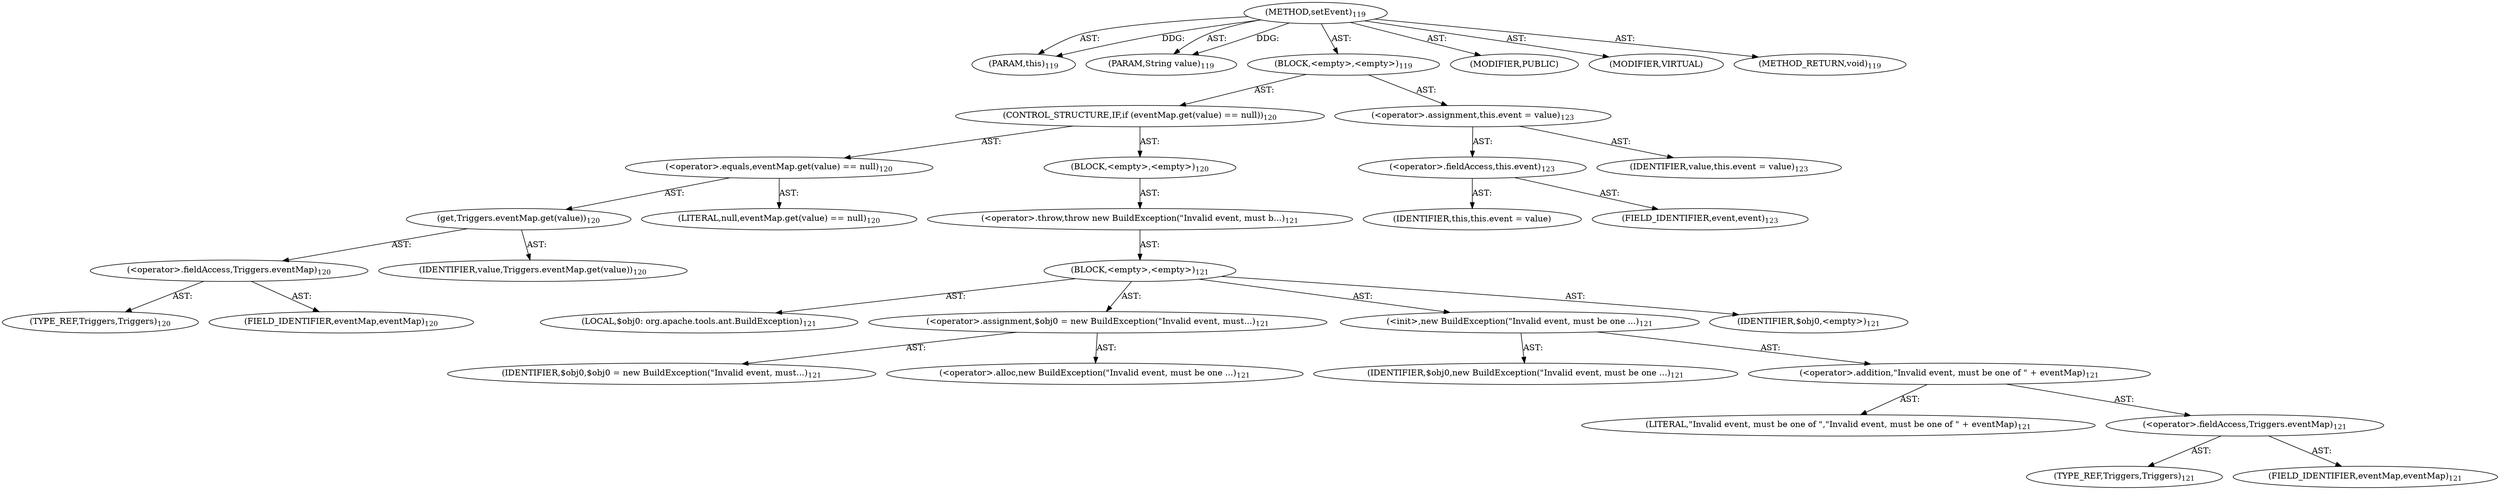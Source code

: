 digraph "setEvent" {  
"111669149700" [label = <(METHOD,setEvent)<SUB>119</SUB>> ]
"115964116998" [label = <(PARAM,this)<SUB>119</SUB>> ]
"115964116999" [label = <(PARAM,String value)<SUB>119</SUB>> ]
"25769803782" [label = <(BLOCK,&lt;empty&gt;,&lt;empty&gt;)<SUB>119</SUB>> ]
"47244640258" [label = <(CONTROL_STRUCTURE,IF,if (eventMap.get(value) == null))<SUB>120</SUB>> ]
"30064771098" [label = <(&lt;operator&gt;.equals,eventMap.get(value) == null)<SUB>120</SUB>> ]
"30064771099" [label = <(get,Triggers.eventMap.get(value))<SUB>120</SUB>> ]
"30064771100" [label = <(&lt;operator&gt;.fieldAccess,Triggers.eventMap)<SUB>120</SUB>> ]
"180388626432" [label = <(TYPE_REF,Triggers,Triggers)<SUB>120</SUB>> ]
"55834574854" [label = <(FIELD_IDENTIFIER,eventMap,eventMap)<SUB>120</SUB>> ]
"68719476757" [label = <(IDENTIFIER,value,Triggers.eventMap.get(value))<SUB>120</SUB>> ]
"90194313219" [label = <(LITERAL,null,eventMap.get(value) == null)<SUB>120</SUB>> ]
"25769803783" [label = <(BLOCK,&lt;empty&gt;,&lt;empty&gt;)<SUB>120</SUB>> ]
"30064771101" [label = <(&lt;operator&gt;.throw,throw new BuildException(&quot;Invalid event, must b...)<SUB>121</SUB>> ]
"25769803784" [label = <(BLOCK,&lt;empty&gt;,&lt;empty&gt;)<SUB>121</SUB>> ]
"94489280515" [label = <(LOCAL,$obj0: org.apache.tools.ant.BuildException)<SUB>121</SUB>> ]
"30064771102" [label = <(&lt;operator&gt;.assignment,$obj0 = new BuildException(&quot;Invalid event, must...)<SUB>121</SUB>> ]
"68719476758" [label = <(IDENTIFIER,$obj0,$obj0 = new BuildException(&quot;Invalid event, must...)<SUB>121</SUB>> ]
"30064771103" [label = <(&lt;operator&gt;.alloc,new BuildException(&quot;Invalid event, must be one ...)<SUB>121</SUB>> ]
"30064771104" [label = <(&lt;init&gt;,new BuildException(&quot;Invalid event, must be one ...)<SUB>121</SUB>> ]
"68719476759" [label = <(IDENTIFIER,$obj0,new BuildException(&quot;Invalid event, must be one ...)<SUB>121</SUB>> ]
"30064771105" [label = <(&lt;operator&gt;.addition,&quot;Invalid event, must be one of &quot; + eventMap)<SUB>121</SUB>> ]
"90194313220" [label = <(LITERAL,&quot;Invalid event, must be one of &quot;,&quot;Invalid event, must be one of &quot; + eventMap)<SUB>121</SUB>> ]
"30064771106" [label = <(&lt;operator&gt;.fieldAccess,Triggers.eventMap)<SUB>121</SUB>> ]
"180388626433" [label = <(TYPE_REF,Triggers,Triggers)<SUB>121</SUB>> ]
"55834574855" [label = <(FIELD_IDENTIFIER,eventMap,eventMap)<SUB>121</SUB>> ]
"68719476760" [label = <(IDENTIFIER,$obj0,&lt;empty&gt;)<SUB>121</SUB>> ]
"30064771107" [label = <(&lt;operator&gt;.assignment,this.event = value)<SUB>123</SUB>> ]
"30064771108" [label = <(&lt;operator&gt;.fieldAccess,this.event)<SUB>123</SUB>> ]
"68719476761" [label = <(IDENTIFIER,this,this.event = value)> ]
"55834574856" [label = <(FIELD_IDENTIFIER,event,event)<SUB>123</SUB>> ]
"68719476762" [label = <(IDENTIFIER,value,this.event = value)<SUB>123</SUB>> ]
"133143986189" [label = <(MODIFIER,PUBLIC)> ]
"133143986190" [label = <(MODIFIER,VIRTUAL)> ]
"128849018884" [label = <(METHOD_RETURN,void)<SUB>119</SUB>> ]
  "111669149700" -> "115964116998"  [ label = "AST: "] 
  "111669149700" -> "115964116999"  [ label = "AST: "] 
  "111669149700" -> "25769803782"  [ label = "AST: "] 
  "111669149700" -> "133143986189"  [ label = "AST: "] 
  "111669149700" -> "133143986190"  [ label = "AST: "] 
  "111669149700" -> "128849018884"  [ label = "AST: "] 
  "25769803782" -> "47244640258"  [ label = "AST: "] 
  "25769803782" -> "30064771107"  [ label = "AST: "] 
  "47244640258" -> "30064771098"  [ label = "AST: "] 
  "47244640258" -> "25769803783"  [ label = "AST: "] 
  "30064771098" -> "30064771099"  [ label = "AST: "] 
  "30064771098" -> "90194313219"  [ label = "AST: "] 
  "30064771099" -> "30064771100"  [ label = "AST: "] 
  "30064771099" -> "68719476757"  [ label = "AST: "] 
  "30064771100" -> "180388626432"  [ label = "AST: "] 
  "30064771100" -> "55834574854"  [ label = "AST: "] 
  "25769803783" -> "30064771101"  [ label = "AST: "] 
  "30064771101" -> "25769803784"  [ label = "AST: "] 
  "25769803784" -> "94489280515"  [ label = "AST: "] 
  "25769803784" -> "30064771102"  [ label = "AST: "] 
  "25769803784" -> "30064771104"  [ label = "AST: "] 
  "25769803784" -> "68719476760"  [ label = "AST: "] 
  "30064771102" -> "68719476758"  [ label = "AST: "] 
  "30064771102" -> "30064771103"  [ label = "AST: "] 
  "30064771104" -> "68719476759"  [ label = "AST: "] 
  "30064771104" -> "30064771105"  [ label = "AST: "] 
  "30064771105" -> "90194313220"  [ label = "AST: "] 
  "30064771105" -> "30064771106"  [ label = "AST: "] 
  "30064771106" -> "180388626433"  [ label = "AST: "] 
  "30064771106" -> "55834574855"  [ label = "AST: "] 
  "30064771107" -> "30064771108"  [ label = "AST: "] 
  "30064771107" -> "68719476762"  [ label = "AST: "] 
  "30064771108" -> "68719476761"  [ label = "AST: "] 
  "30064771108" -> "55834574856"  [ label = "AST: "] 
  "111669149700" -> "115964116998"  [ label = "DDG: "] 
  "111669149700" -> "115964116999"  [ label = "DDG: "] 
}
